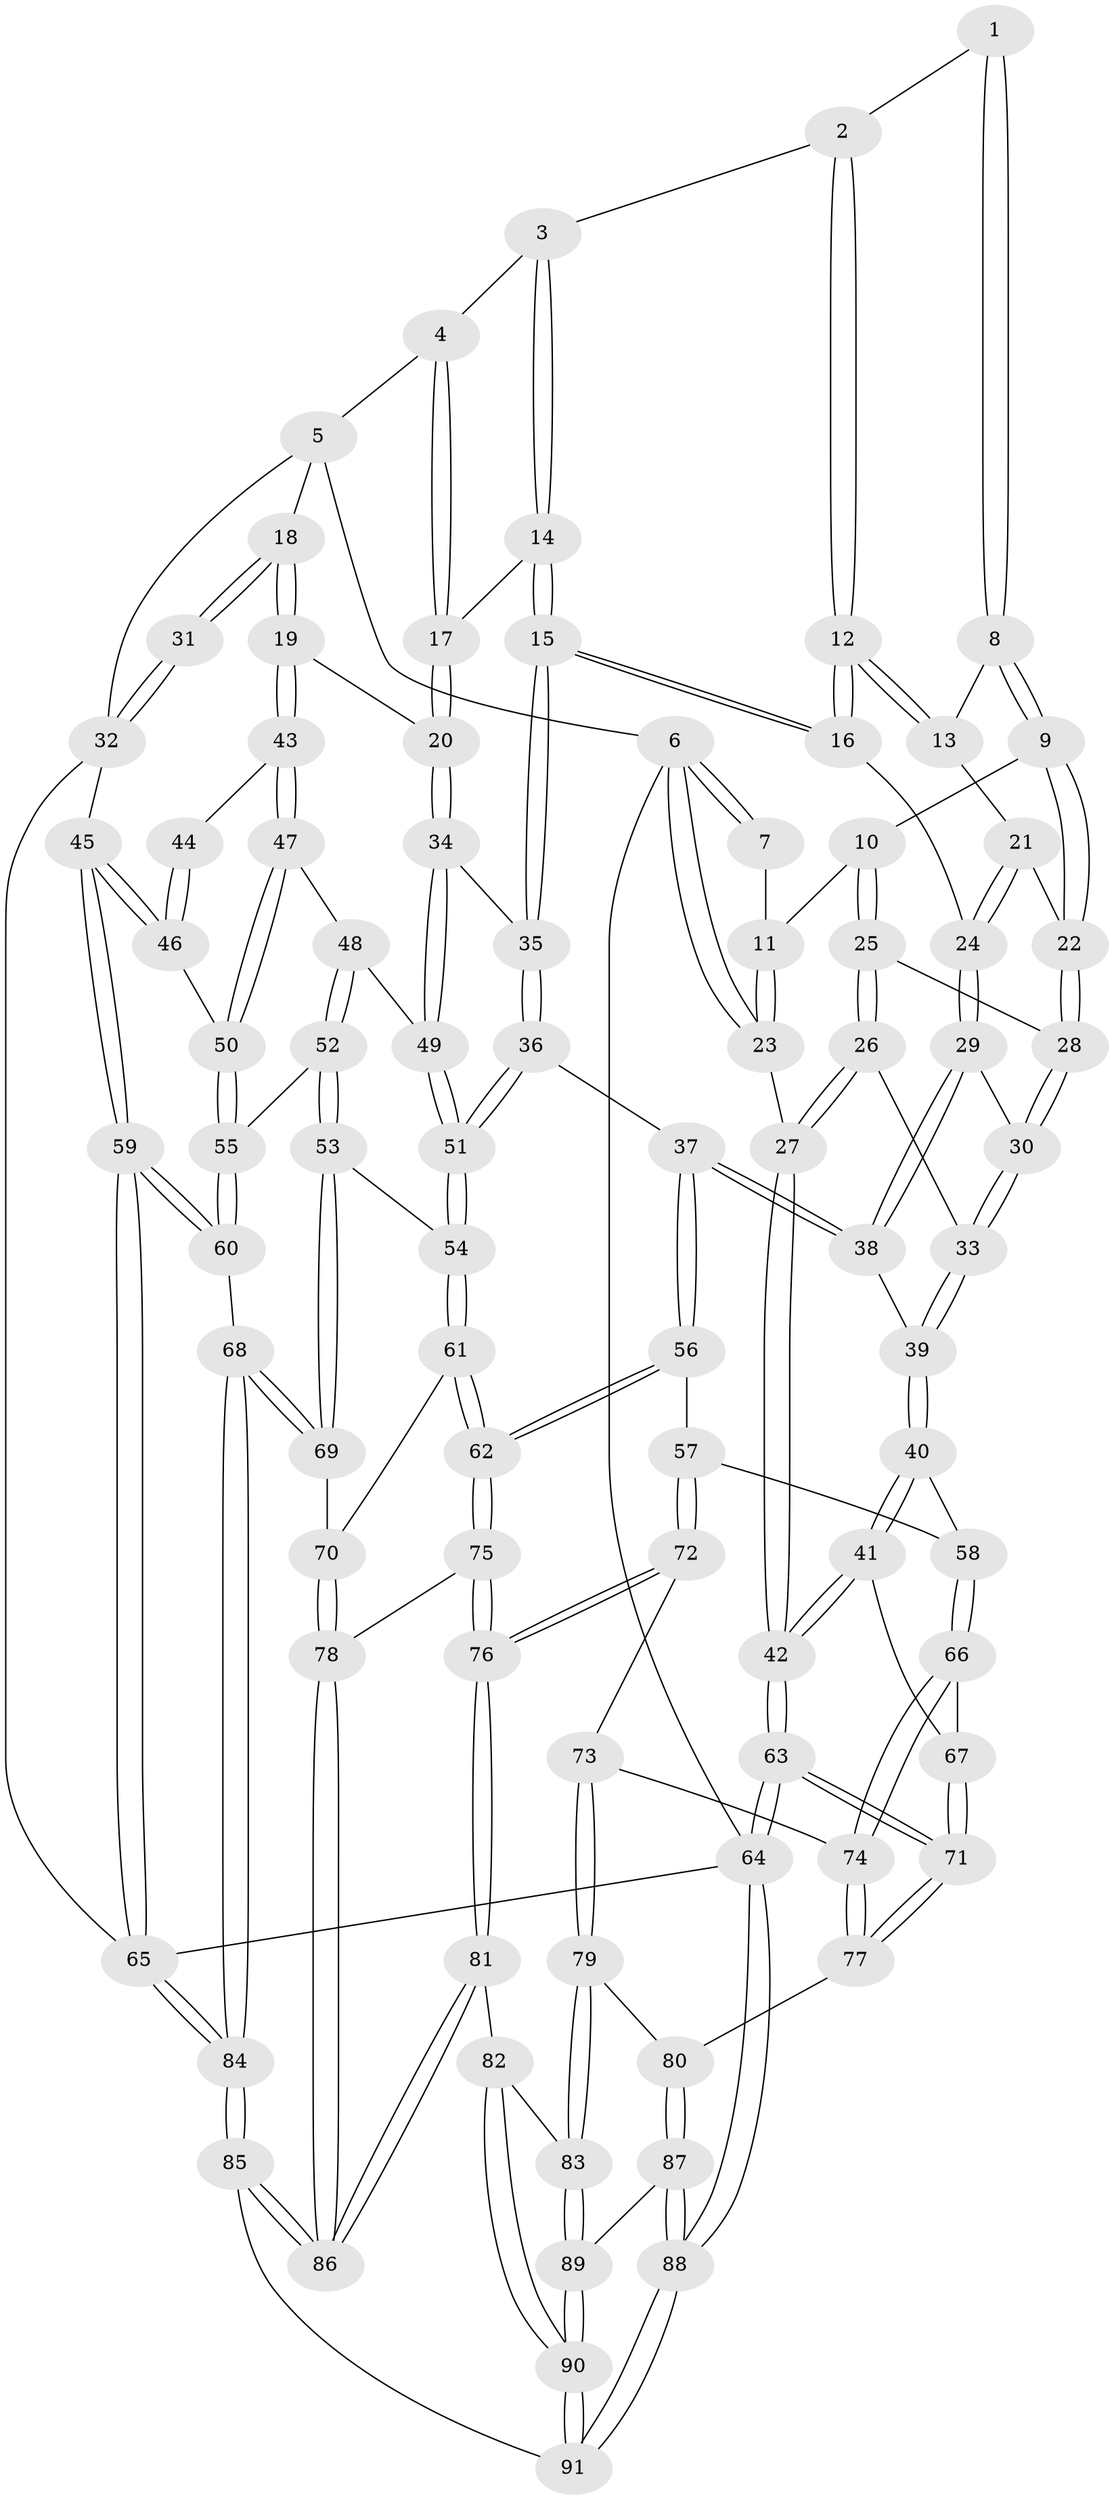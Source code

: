 // coarse degree distribution, {3: 0.09433962264150944, 5: 0.32075471698113206, 4: 0.5094339622641509, 6: 0.05660377358490566, 2: 0.018867924528301886}
// Generated by graph-tools (version 1.1) at 2025/52/02/27/25 19:52:44]
// undirected, 91 vertices, 224 edges
graph export_dot {
graph [start="1"]
  node [color=gray90,style=filled];
  1 [pos="+0.19067635755500395+0"];
  2 [pos="+0.4629860658239134+0"];
  3 [pos="+0.5106306642014542+0"];
  4 [pos="+0.7121225202674003+0"];
  5 [pos="+0.7937817117794729+0"];
  6 [pos="+0+0"];
  7 [pos="+0.17916502234654913+0"];
  8 [pos="+0.19947833064456333+0.014775639957342185"];
  9 [pos="+0.11036990069811965+0.1515986018315881"];
  10 [pos="+0.07824871074896222+0.1642080696597138"];
  11 [pos="+0.03341833562642288+0.1317057133321116"];
  12 [pos="+0.38283746507561134+0.14221107219934642"];
  13 [pos="+0.23515557268682727+0.11651026200025597"];
  14 [pos="+0.5174367310299658+0.2318119977634093"];
  15 [pos="+0.44729191472155605+0.27309663059291783"];
  16 [pos="+0.4004570614056659+0.25568496456642087"];
  17 [pos="+0.6689159977680992+0.21355272711227363"];
  18 [pos="+0.8937825576811519+0.1472773601151729"];
  19 [pos="+0.7686436941009818+0.30412236437325896"];
  20 [pos="+0.7079334118270517+0.26720269894677295"];
  21 [pos="+0.22948212040243465+0.14868931072045552"];
  22 [pos="+0.18671489974044822+0.1868406285813241"];
  23 [pos="+0+0.16336288799505172"];
  24 [pos="+0.3319419004016371+0.280883826046101"];
  25 [pos="+0.08117501008710713+0.2280583165454612"];
  26 [pos="+0.050884417341311126+0.3048739536563194"];
  27 [pos="+0+0.3222105439329871"];
  28 [pos="+0.18023505757752806+0.22090625203514708"];
  29 [pos="+0.31164574789759575+0.2979421023389851"];
  30 [pos="+0.1938453413991181+0.25609483679585676"];
  31 [pos="+1+0.26565709586795777"];
  32 [pos="+1+0.2881607815857586"];
  33 [pos="+0.10253880447409339+0.33965983085465196"];
  34 [pos="+0.5548636792838062+0.4118970353904467"];
  35 [pos="+0.5010554406681005+0.4119149640203636"];
  36 [pos="+0.4703970275184813+0.46577717990460893"];
  37 [pos="+0.33089485417661274+0.5045030043055164"];
  38 [pos="+0.24451518269603875+0.44430304514258084"];
  39 [pos="+0.1740124580587724+0.45644390971840765"];
  40 [pos="+0.14585093250953754+0.4894909391551374"];
  41 [pos="+0+0.5703386266099331"];
  42 [pos="+0+0.592673781063875"];
  43 [pos="+0.7891934880535838+0.33967705070040527"];
  44 [pos="+0.8572867314989265+0.3289901576903149"];
  45 [pos="+1+0.4225502748808374"];
  46 [pos="+1+0.44499641037874854"];
  47 [pos="+0.7893872037400983+0.433828422895261"];
  48 [pos="+0.6864139656436138+0.4846454627893741"];
  49 [pos="+0.6615280713937163+0.4793957613565893"];
  50 [pos="+0.8421281791870175+0.49042717149625825"];
  51 [pos="+0.5262496090597161+0.5910988297959917"];
  52 [pos="+0.6731242222401366+0.6079935547523152"];
  53 [pos="+0.6697726276491128+0.6148656272400833"];
  54 [pos="+0.5272980209291406+0.6008839430754455"];
  55 [pos="+0.8535311635879596+0.5700606176963564"];
  56 [pos="+0.33925999023122627+0.6273718533864552"];
  57 [pos="+0.2928867528401813+0.6690356167803472"];
  58 [pos="+0.20212628701395682+0.6277164476343461"];
  59 [pos="+1+0.7766853638898886"];
  60 [pos="+0.8812894988342912+0.6415817541180621"];
  61 [pos="+0.49325666009133023+0.6692287915594753"];
  62 [pos="+0.476968106931367+0.6820055765244007"];
  63 [pos="+0+0.8599932799432776"];
  64 [pos="+0+1"];
  65 [pos="+1+1"];
  66 [pos="+0.1303570772471799+0.6957142671433735"];
  67 [pos="+0.12155132430375919+0.689176176371709"];
  68 [pos="+0.7245002552804406+0.7548206487371708"];
  69 [pos="+0.7094087641664477+0.7392579736559522"];
  70 [pos="+0.6251820611877859+0.72439583416734"];
  71 [pos="+0+0.8460585960269158"];
  72 [pos="+0.27380039120095345+0.7464697421582074"];
  73 [pos="+0.23151901212668372+0.7683205996053313"];
  74 [pos="+0.1426976317234153+0.7321672871522195"];
  75 [pos="+0.46877032788836615+0.742499999899717"];
  76 [pos="+0.36304640771061614+0.8142095236643159"];
  77 [pos="+0.04156512307433931+0.8393528688942347"];
  78 [pos="+0.5201221691519163+0.8151871646391102"];
  79 [pos="+0.20699915603573837+0.8526542883434333"];
  80 [pos="+0.1168680977696276+0.8774206045473906"];
  81 [pos="+0.36387713727384813+0.8965497682282395"];
  82 [pos="+0.35364071764761584+0.9005592164953766"];
  83 [pos="+0.24030636974882638+0.8937012207655783"];
  84 [pos="+0.7258056265500268+1"];
  85 [pos="+0.7015045460376602+1"];
  86 [pos="+0.654381453730345+1"];
  87 [pos="+0.12765932473245087+0.9232930191584717"];
  88 [pos="+0.09502646328075538+1"];
  89 [pos="+0.2231584848482411+0.9535377046268964"];
  90 [pos="+0.231381821362393+1"];
  91 [pos="+0.19629439000140494+1"];
  1 -- 2;
  1 -- 8;
  1 -- 8;
  2 -- 3;
  2 -- 12;
  2 -- 12;
  3 -- 4;
  3 -- 14;
  3 -- 14;
  4 -- 5;
  4 -- 17;
  4 -- 17;
  5 -- 6;
  5 -- 18;
  5 -- 32;
  6 -- 7;
  6 -- 7;
  6 -- 23;
  6 -- 23;
  6 -- 64;
  7 -- 11;
  8 -- 9;
  8 -- 9;
  8 -- 13;
  9 -- 10;
  9 -- 22;
  9 -- 22;
  10 -- 11;
  10 -- 25;
  10 -- 25;
  11 -- 23;
  11 -- 23;
  12 -- 13;
  12 -- 13;
  12 -- 16;
  12 -- 16;
  13 -- 21;
  14 -- 15;
  14 -- 15;
  14 -- 17;
  15 -- 16;
  15 -- 16;
  15 -- 35;
  15 -- 35;
  16 -- 24;
  17 -- 20;
  17 -- 20;
  18 -- 19;
  18 -- 19;
  18 -- 31;
  18 -- 31;
  19 -- 20;
  19 -- 43;
  19 -- 43;
  20 -- 34;
  20 -- 34;
  21 -- 22;
  21 -- 24;
  21 -- 24;
  22 -- 28;
  22 -- 28;
  23 -- 27;
  24 -- 29;
  24 -- 29;
  25 -- 26;
  25 -- 26;
  25 -- 28;
  26 -- 27;
  26 -- 27;
  26 -- 33;
  27 -- 42;
  27 -- 42;
  28 -- 30;
  28 -- 30;
  29 -- 30;
  29 -- 38;
  29 -- 38;
  30 -- 33;
  30 -- 33;
  31 -- 32;
  31 -- 32;
  32 -- 45;
  32 -- 65;
  33 -- 39;
  33 -- 39;
  34 -- 35;
  34 -- 49;
  34 -- 49;
  35 -- 36;
  35 -- 36;
  36 -- 37;
  36 -- 51;
  36 -- 51;
  37 -- 38;
  37 -- 38;
  37 -- 56;
  37 -- 56;
  38 -- 39;
  39 -- 40;
  39 -- 40;
  40 -- 41;
  40 -- 41;
  40 -- 58;
  41 -- 42;
  41 -- 42;
  41 -- 67;
  42 -- 63;
  42 -- 63;
  43 -- 44;
  43 -- 47;
  43 -- 47;
  44 -- 46;
  44 -- 46;
  45 -- 46;
  45 -- 46;
  45 -- 59;
  45 -- 59;
  46 -- 50;
  47 -- 48;
  47 -- 50;
  47 -- 50;
  48 -- 49;
  48 -- 52;
  48 -- 52;
  49 -- 51;
  49 -- 51;
  50 -- 55;
  50 -- 55;
  51 -- 54;
  51 -- 54;
  52 -- 53;
  52 -- 53;
  52 -- 55;
  53 -- 54;
  53 -- 69;
  53 -- 69;
  54 -- 61;
  54 -- 61;
  55 -- 60;
  55 -- 60;
  56 -- 57;
  56 -- 62;
  56 -- 62;
  57 -- 58;
  57 -- 72;
  57 -- 72;
  58 -- 66;
  58 -- 66;
  59 -- 60;
  59 -- 60;
  59 -- 65;
  59 -- 65;
  60 -- 68;
  61 -- 62;
  61 -- 62;
  61 -- 70;
  62 -- 75;
  62 -- 75;
  63 -- 64;
  63 -- 64;
  63 -- 71;
  63 -- 71;
  64 -- 88;
  64 -- 88;
  64 -- 65;
  65 -- 84;
  65 -- 84;
  66 -- 67;
  66 -- 74;
  66 -- 74;
  67 -- 71;
  67 -- 71;
  68 -- 69;
  68 -- 69;
  68 -- 84;
  68 -- 84;
  69 -- 70;
  70 -- 78;
  70 -- 78;
  71 -- 77;
  71 -- 77;
  72 -- 73;
  72 -- 76;
  72 -- 76;
  73 -- 74;
  73 -- 79;
  73 -- 79;
  74 -- 77;
  74 -- 77;
  75 -- 76;
  75 -- 76;
  75 -- 78;
  76 -- 81;
  76 -- 81;
  77 -- 80;
  78 -- 86;
  78 -- 86;
  79 -- 80;
  79 -- 83;
  79 -- 83;
  80 -- 87;
  80 -- 87;
  81 -- 82;
  81 -- 86;
  81 -- 86;
  82 -- 83;
  82 -- 90;
  82 -- 90;
  83 -- 89;
  83 -- 89;
  84 -- 85;
  84 -- 85;
  85 -- 86;
  85 -- 86;
  85 -- 91;
  87 -- 88;
  87 -- 88;
  87 -- 89;
  88 -- 91;
  88 -- 91;
  89 -- 90;
  89 -- 90;
  90 -- 91;
  90 -- 91;
}
